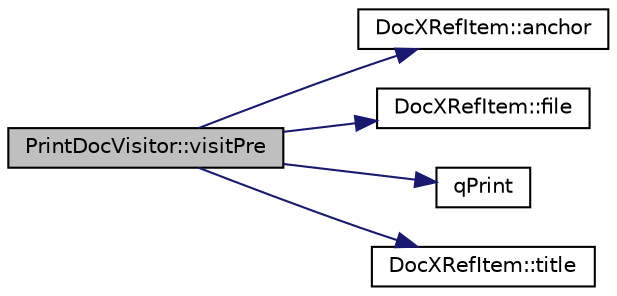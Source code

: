 digraph "PrintDocVisitor::visitPre"
{
 // LATEX_PDF_SIZE
  edge [fontname="Helvetica",fontsize="10",labelfontname="Helvetica",labelfontsize="10"];
  node [fontname="Helvetica",fontsize="10",shape=record];
  rankdir="LR";
  Node1 [label="PrintDocVisitor::visitPre",height=0.2,width=0.4,color="black", fillcolor="grey75", style="filled", fontcolor="black",tooltip=" "];
  Node1 -> Node2 [color="midnightblue",fontsize="10",style="solid"];
  Node2 [label="DocXRefItem::anchor",height=0.2,width=0.4,color="black", fillcolor="white", style="filled",URL="$classDocXRefItem.html#a60de194481baf1f130d2b3a3cee3e4b5",tooltip=" "];
  Node1 -> Node3 [color="midnightblue",fontsize="10",style="solid"];
  Node3 [label="DocXRefItem::file",height=0.2,width=0.4,color="black", fillcolor="white", style="filled",URL="$classDocXRefItem.html#ab4fe34f455483d8db30c22030115bfdf",tooltip=" "];
  Node1 -> Node4 [color="midnightblue",fontsize="10",style="solid"];
  Node4 [label="qPrint",height=0.2,width=0.4,color="black", fillcolor="white", style="filled",URL="$qcstring_8h.html#a9851ebb5ae2f65b4d2b1d08421edbfd2",tooltip=" "];
  Node1 -> Node5 [color="midnightblue",fontsize="10",style="solid"];
  Node5 [label="DocXRefItem::title",height=0.2,width=0.4,color="black", fillcolor="white", style="filled",URL="$classDocXRefItem.html#af174176c1e034a106469af615e09854e",tooltip=" "];
}
